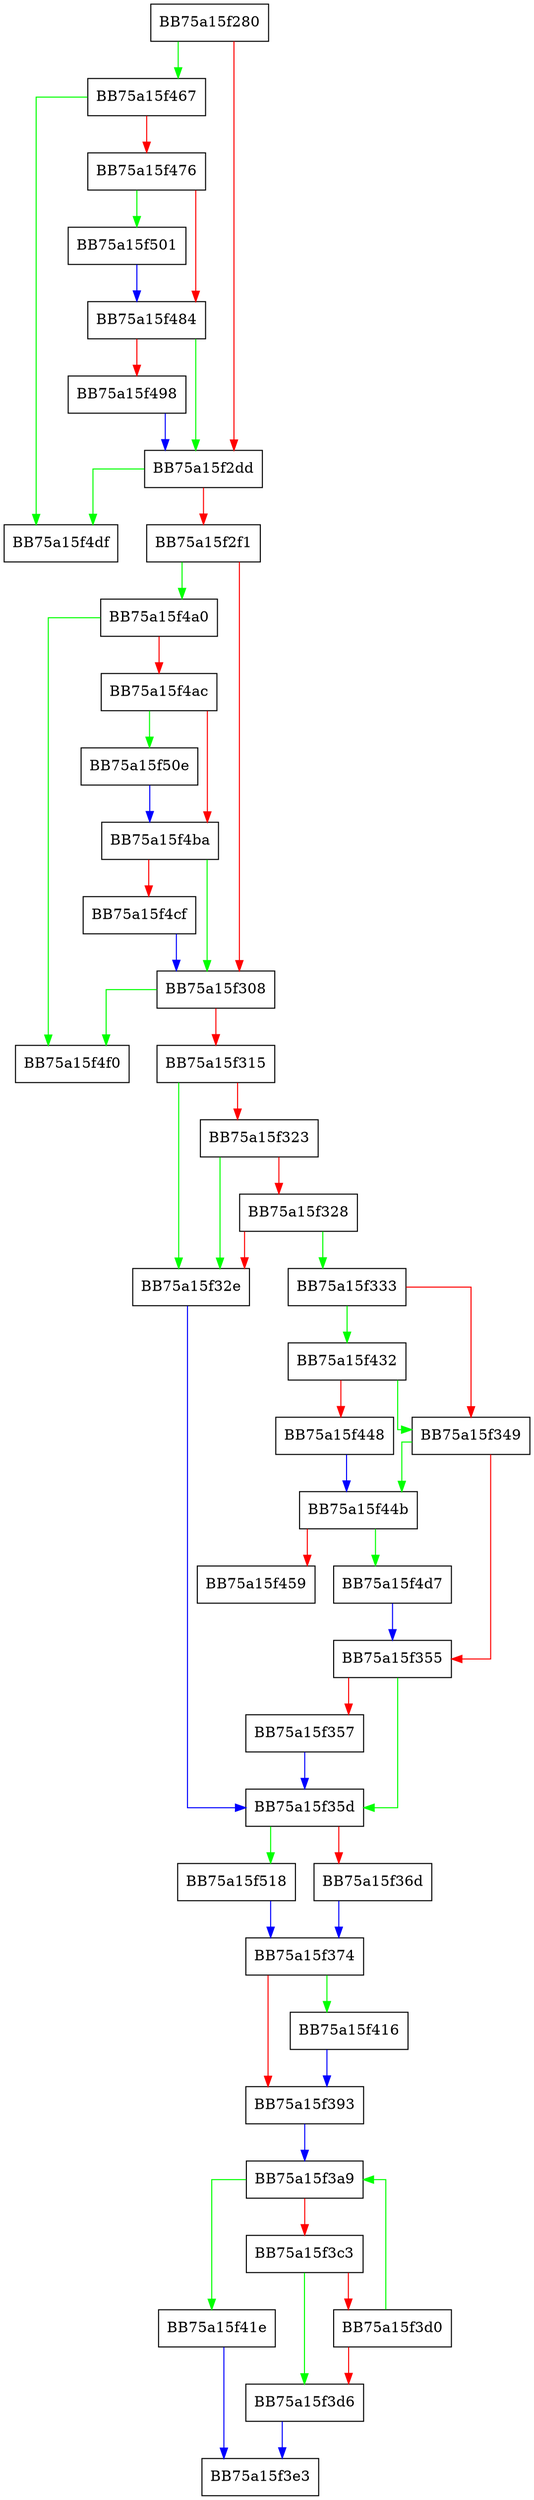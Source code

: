 digraph str_match {
  node [shape="box"];
  graph [splines=ortho];
  BB75a15f280 -> BB75a15f467 [color="green"];
  BB75a15f280 -> BB75a15f2dd [color="red"];
  BB75a15f2dd -> BB75a15f4df [color="green"];
  BB75a15f2dd -> BB75a15f2f1 [color="red"];
  BB75a15f2f1 -> BB75a15f4a0 [color="green"];
  BB75a15f2f1 -> BB75a15f308 [color="red"];
  BB75a15f308 -> BB75a15f4f0 [color="green"];
  BB75a15f308 -> BB75a15f315 [color="red"];
  BB75a15f315 -> BB75a15f32e [color="green"];
  BB75a15f315 -> BB75a15f323 [color="red"];
  BB75a15f323 -> BB75a15f32e [color="green"];
  BB75a15f323 -> BB75a15f328 [color="red"];
  BB75a15f328 -> BB75a15f333 [color="green"];
  BB75a15f328 -> BB75a15f32e [color="red"];
  BB75a15f32e -> BB75a15f35d [color="blue"];
  BB75a15f333 -> BB75a15f432 [color="green"];
  BB75a15f333 -> BB75a15f349 [color="red"];
  BB75a15f349 -> BB75a15f44b [color="green"];
  BB75a15f349 -> BB75a15f355 [color="red"];
  BB75a15f355 -> BB75a15f35d [color="green"];
  BB75a15f355 -> BB75a15f357 [color="red"];
  BB75a15f357 -> BB75a15f35d [color="blue"];
  BB75a15f35d -> BB75a15f518 [color="green"];
  BB75a15f35d -> BB75a15f36d [color="red"];
  BB75a15f36d -> BB75a15f374 [color="blue"];
  BB75a15f374 -> BB75a15f416 [color="green"];
  BB75a15f374 -> BB75a15f393 [color="red"];
  BB75a15f393 -> BB75a15f3a9 [color="blue"];
  BB75a15f3a9 -> BB75a15f41e [color="green"];
  BB75a15f3a9 -> BB75a15f3c3 [color="red"];
  BB75a15f3c3 -> BB75a15f3d6 [color="green"];
  BB75a15f3c3 -> BB75a15f3d0 [color="red"];
  BB75a15f3d0 -> BB75a15f3a9 [color="green"];
  BB75a15f3d0 -> BB75a15f3d6 [color="red"];
  BB75a15f3d6 -> BB75a15f3e3 [color="blue"];
  BB75a15f416 -> BB75a15f393 [color="blue"];
  BB75a15f41e -> BB75a15f3e3 [color="blue"];
  BB75a15f432 -> BB75a15f349 [color="green"];
  BB75a15f432 -> BB75a15f448 [color="red"];
  BB75a15f448 -> BB75a15f44b [color="blue"];
  BB75a15f44b -> BB75a15f4d7 [color="green"];
  BB75a15f44b -> BB75a15f459 [color="red"];
  BB75a15f467 -> BB75a15f4df [color="green"];
  BB75a15f467 -> BB75a15f476 [color="red"];
  BB75a15f476 -> BB75a15f501 [color="green"];
  BB75a15f476 -> BB75a15f484 [color="red"];
  BB75a15f484 -> BB75a15f2dd [color="green"];
  BB75a15f484 -> BB75a15f498 [color="red"];
  BB75a15f498 -> BB75a15f2dd [color="blue"];
  BB75a15f4a0 -> BB75a15f4f0 [color="green"];
  BB75a15f4a0 -> BB75a15f4ac [color="red"];
  BB75a15f4ac -> BB75a15f50e [color="green"];
  BB75a15f4ac -> BB75a15f4ba [color="red"];
  BB75a15f4ba -> BB75a15f308 [color="green"];
  BB75a15f4ba -> BB75a15f4cf [color="red"];
  BB75a15f4cf -> BB75a15f308 [color="blue"];
  BB75a15f4d7 -> BB75a15f355 [color="blue"];
  BB75a15f501 -> BB75a15f484 [color="blue"];
  BB75a15f50e -> BB75a15f4ba [color="blue"];
  BB75a15f518 -> BB75a15f374 [color="blue"];
}